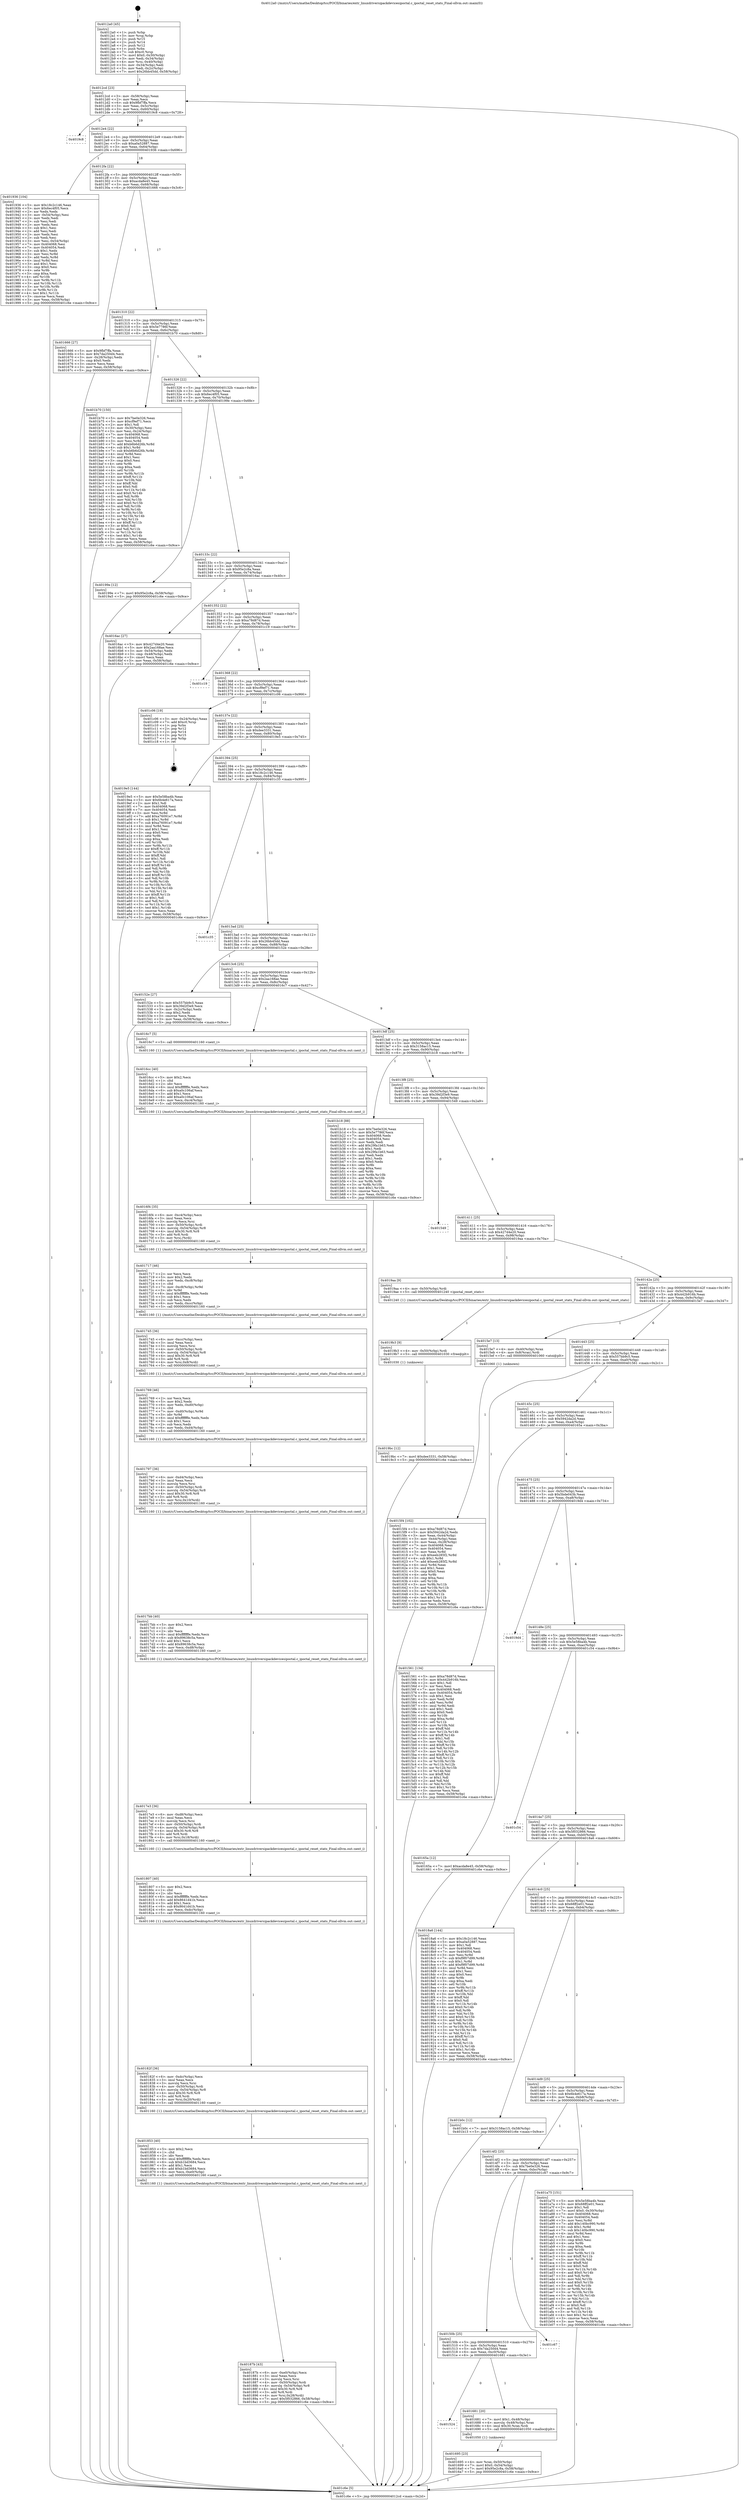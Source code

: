 digraph "0x4012a0" {
  label = "0x4012a0 (/mnt/c/Users/mathe/Desktop/tcc/POCII/binaries/extr_linuxdriversipackdevicesipoctal.c_ipoctal_reset_stats_Final-ollvm.out::main(0))"
  labelloc = "t"
  node[shape=record]

  Entry [label="",width=0.3,height=0.3,shape=circle,fillcolor=black,style=filled]
  "0x4012cd" [label="{
     0x4012cd [23]\l
     | [instrs]\l
     &nbsp;&nbsp;0x4012cd \<+3\>: mov -0x58(%rbp),%eax\l
     &nbsp;&nbsp;0x4012d0 \<+2\>: mov %eax,%ecx\l
     &nbsp;&nbsp;0x4012d2 \<+6\>: sub $0x9fbf7ffa,%ecx\l
     &nbsp;&nbsp;0x4012d8 \<+3\>: mov %eax,-0x5c(%rbp)\l
     &nbsp;&nbsp;0x4012db \<+3\>: mov %ecx,-0x60(%rbp)\l
     &nbsp;&nbsp;0x4012de \<+6\>: je 00000000004019c8 \<main+0x728\>\l
  }"]
  "0x4019c8" [label="{
     0x4019c8\l
  }", style=dashed]
  "0x4012e4" [label="{
     0x4012e4 [22]\l
     | [instrs]\l
     &nbsp;&nbsp;0x4012e4 \<+5\>: jmp 00000000004012e9 \<main+0x49\>\l
     &nbsp;&nbsp;0x4012e9 \<+3\>: mov -0x5c(%rbp),%eax\l
     &nbsp;&nbsp;0x4012ec \<+5\>: sub $0xa0a52887,%eax\l
     &nbsp;&nbsp;0x4012f1 \<+3\>: mov %eax,-0x64(%rbp)\l
     &nbsp;&nbsp;0x4012f4 \<+6\>: je 0000000000401936 \<main+0x696\>\l
  }"]
  Exit [label="",width=0.3,height=0.3,shape=circle,fillcolor=black,style=filled,peripheries=2]
  "0x401936" [label="{
     0x401936 [104]\l
     | [instrs]\l
     &nbsp;&nbsp;0x401936 \<+5\>: mov $0x18c2c146,%eax\l
     &nbsp;&nbsp;0x40193b \<+5\>: mov $0x6ec4f05,%ecx\l
     &nbsp;&nbsp;0x401940 \<+2\>: xor %edx,%edx\l
     &nbsp;&nbsp;0x401942 \<+3\>: mov -0x54(%rbp),%esi\l
     &nbsp;&nbsp;0x401945 \<+2\>: mov %edx,%edi\l
     &nbsp;&nbsp;0x401947 \<+2\>: sub %esi,%edi\l
     &nbsp;&nbsp;0x401949 \<+2\>: mov %edx,%esi\l
     &nbsp;&nbsp;0x40194b \<+3\>: sub $0x1,%esi\l
     &nbsp;&nbsp;0x40194e \<+2\>: add %esi,%edi\l
     &nbsp;&nbsp;0x401950 \<+2\>: mov %edx,%esi\l
     &nbsp;&nbsp;0x401952 \<+2\>: sub %edi,%esi\l
     &nbsp;&nbsp;0x401954 \<+3\>: mov %esi,-0x54(%rbp)\l
     &nbsp;&nbsp;0x401957 \<+7\>: mov 0x404068,%esi\l
     &nbsp;&nbsp;0x40195e \<+7\>: mov 0x404054,%edi\l
     &nbsp;&nbsp;0x401965 \<+3\>: sub $0x1,%edx\l
     &nbsp;&nbsp;0x401968 \<+3\>: mov %esi,%r8d\l
     &nbsp;&nbsp;0x40196b \<+3\>: add %edx,%r8d\l
     &nbsp;&nbsp;0x40196e \<+4\>: imul %r8d,%esi\l
     &nbsp;&nbsp;0x401972 \<+3\>: and $0x1,%esi\l
     &nbsp;&nbsp;0x401975 \<+3\>: cmp $0x0,%esi\l
     &nbsp;&nbsp;0x401978 \<+4\>: sete %r9b\l
     &nbsp;&nbsp;0x40197c \<+3\>: cmp $0xa,%edi\l
     &nbsp;&nbsp;0x40197f \<+4\>: setl %r10b\l
     &nbsp;&nbsp;0x401983 \<+3\>: mov %r9b,%r11b\l
     &nbsp;&nbsp;0x401986 \<+3\>: and %r10b,%r11b\l
     &nbsp;&nbsp;0x401989 \<+3\>: xor %r10b,%r9b\l
     &nbsp;&nbsp;0x40198c \<+3\>: or %r9b,%r11b\l
     &nbsp;&nbsp;0x40198f \<+4\>: test $0x1,%r11b\l
     &nbsp;&nbsp;0x401993 \<+3\>: cmovne %ecx,%eax\l
     &nbsp;&nbsp;0x401996 \<+3\>: mov %eax,-0x58(%rbp)\l
     &nbsp;&nbsp;0x401999 \<+5\>: jmp 0000000000401c6e \<main+0x9ce\>\l
  }"]
  "0x4012fa" [label="{
     0x4012fa [22]\l
     | [instrs]\l
     &nbsp;&nbsp;0x4012fa \<+5\>: jmp 00000000004012ff \<main+0x5f\>\l
     &nbsp;&nbsp;0x4012ff \<+3\>: mov -0x5c(%rbp),%eax\l
     &nbsp;&nbsp;0x401302 \<+5\>: sub $0xacda8e45,%eax\l
     &nbsp;&nbsp;0x401307 \<+3\>: mov %eax,-0x68(%rbp)\l
     &nbsp;&nbsp;0x40130a \<+6\>: je 0000000000401666 \<main+0x3c6\>\l
  }"]
  "0x4019bc" [label="{
     0x4019bc [12]\l
     | [instrs]\l
     &nbsp;&nbsp;0x4019bc \<+7\>: movl $0xdee3331,-0x58(%rbp)\l
     &nbsp;&nbsp;0x4019c3 \<+5\>: jmp 0000000000401c6e \<main+0x9ce\>\l
  }"]
  "0x401666" [label="{
     0x401666 [27]\l
     | [instrs]\l
     &nbsp;&nbsp;0x401666 \<+5\>: mov $0x9fbf7ffa,%eax\l
     &nbsp;&nbsp;0x40166b \<+5\>: mov $0x7da250d4,%ecx\l
     &nbsp;&nbsp;0x401670 \<+3\>: mov -0x28(%rbp),%edx\l
     &nbsp;&nbsp;0x401673 \<+3\>: cmp $0x0,%edx\l
     &nbsp;&nbsp;0x401676 \<+3\>: cmove %ecx,%eax\l
     &nbsp;&nbsp;0x401679 \<+3\>: mov %eax,-0x58(%rbp)\l
     &nbsp;&nbsp;0x40167c \<+5\>: jmp 0000000000401c6e \<main+0x9ce\>\l
  }"]
  "0x401310" [label="{
     0x401310 [22]\l
     | [instrs]\l
     &nbsp;&nbsp;0x401310 \<+5\>: jmp 0000000000401315 \<main+0x75\>\l
     &nbsp;&nbsp;0x401315 \<+3\>: mov -0x5c(%rbp),%eax\l
     &nbsp;&nbsp;0x401318 \<+5\>: sub $0x5e7786f,%eax\l
     &nbsp;&nbsp;0x40131d \<+3\>: mov %eax,-0x6c(%rbp)\l
     &nbsp;&nbsp;0x401320 \<+6\>: je 0000000000401b70 \<main+0x8d0\>\l
  }"]
  "0x4019b3" [label="{
     0x4019b3 [9]\l
     | [instrs]\l
     &nbsp;&nbsp;0x4019b3 \<+4\>: mov -0x50(%rbp),%rdi\l
     &nbsp;&nbsp;0x4019b7 \<+5\>: call 0000000000401030 \<free@plt\>\l
     | [calls]\l
     &nbsp;&nbsp;0x401030 \{1\} (unknown)\l
  }"]
  "0x401b70" [label="{
     0x401b70 [150]\l
     | [instrs]\l
     &nbsp;&nbsp;0x401b70 \<+5\>: mov $0x7be0e326,%eax\l
     &nbsp;&nbsp;0x401b75 \<+5\>: mov $0xcf9ef71,%ecx\l
     &nbsp;&nbsp;0x401b7a \<+2\>: mov $0x1,%dl\l
     &nbsp;&nbsp;0x401b7c \<+3\>: mov -0x30(%rbp),%esi\l
     &nbsp;&nbsp;0x401b7f \<+3\>: mov %esi,-0x24(%rbp)\l
     &nbsp;&nbsp;0x401b82 \<+7\>: mov 0x404068,%esi\l
     &nbsp;&nbsp;0x401b89 \<+7\>: mov 0x404054,%edi\l
     &nbsp;&nbsp;0x401b90 \<+3\>: mov %esi,%r8d\l
     &nbsp;&nbsp;0x401b93 \<+7\>: add $0xb6b6d26b,%r8d\l
     &nbsp;&nbsp;0x401b9a \<+4\>: sub $0x1,%r8d\l
     &nbsp;&nbsp;0x401b9e \<+7\>: sub $0xb6b6d26b,%r8d\l
     &nbsp;&nbsp;0x401ba5 \<+4\>: imul %r8d,%esi\l
     &nbsp;&nbsp;0x401ba9 \<+3\>: and $0x1,%esi\l
     &nbsp;&nbsp;0x401bac \<+3\>: cmp $0x0,%esi\l
     &nbsp;&nbsp;0x401baf \<+4\>: sete %r9b\l
     &nbsp;&nbsp;0x401bb3 \<+3\>: cmp $0xa,%edi\l
     &nbsp;&nbsp;0x401bb6 \<+4\>: setl %r10b\l
     &nbsp;&nbsp;0x401bba \<+3\>: mov %r9b,%r11b\l
     &nbsp;&nbsp;0x401bbd \<+4\>: xor $0xff,%r11b\l
     &nbsp;&nbsp;0x401bc1 \<+3\>: mov %r10b,%bl\l
     &nbsp;&nbsp;0x401bc4 \<+3\>: xor $0xff,%bl\l
     &nbsp;&nbsp;0x401bc7 \<+3\>: xor $0x0,%dl\l
     &nbsp;&nbsp;0x401bca \<+3\>: mov %r11b,%r14b\l
     &nbsp;&nbsp;0x401bcd \<+4\>: and $0x0,%r14b\l
     &nbsp;&nbsp;0x401bd1 \<+3\>: and %dl,%r9b\l
     &nbsp;&nbsp;0x401bd4 \<+3\>: mov %bl,%r15b\l
     &nbsp;&nbsp;0x401bd7 \<+4\>: and $0x0,%r15b\l
     &nbsp;&nbsp;0x401bdb \<+3\>: and %dl,%r10b\l
     &nbsp;&nbsp;0x401bde \<+3\>: or %r9b,%r14b\l
     &nbsp;&nbsp;0x401be1 \<+3\>: or %r10b,%r15b\l
     &nbsp;&nbsp;0x401be4 \<+3\>: xor %r15b,%r14b\l
     &nbsp;&nbsp;0x401be7 \<+3\>: or %bl,%r11b\l
     &nbsp;&nbsp;0x401bea \<+4\>: xor $0xff,%r11b\l
     &nbsp;&nbsp;0x401bee \<+3\>: or $0x0,%dl\l
     &nbsp;&nbsp;0x401bf1 \<+3\>: and %dl,%r11b\l
     &nbsp;&nbsp;0x401bf4 \<+3\>: or %r11b,%r14b\l
     &nbsp;&nbsp;0x401bf7 \<+4\>: test $0x1,%r14b\l
     &nbsp;&nbsp;0x401bfb \<+3\>: cmovne %ecx,%eax\l
     &nbsp;&nbsp;0x401bfe \<+3\>: mov %eax,-0x58(%rbp)\l
     &nbsp;&nbsp;0x401c01 \<+5\>: jmp 0000000000401c6e \<main+0x9ce\>\l
  }"]
  "0x401326" [label="{
     0x401326 [22]\l
     | [instrs]\l
     &nbsp;&nbsp;0x401326 \<+5\>: jmp 000000000040132b \<main+0x8b\>\l
     &nbsp;&nbsp;0x40132b \<+3\>: mov -0x5c(%rbp),%eax\l
     &nbsp;&nbsp;0x40132e \<+5\>: sub $0x6ec4f05,%eax\l
     &nbsp;&nbsp;0x401333 \<+3\>: mov %eax,-0x70(%rbp)\l
     &nbsp;&nbsp;0x401336 \<+6\>: je 000000000040199e \<main+0x6fe\>\l
  }"]
  "0x40187b" [label="{
     0x40187b [43]\l
     | [instrs]\l
     &nbsp;&nbsp;0x40187b \<+6\>: mov -0xe0(%rbp),%ecx\l
     &nbsp;&nbsp;0x401881 \<+3\>: imul %eax,%ecx\l
     &nbsp;&nbsp;0x401884 \<+3\>: movslq %ecx,%rsi\l
     &nbsp;&nbsp;0x401887 \<+4\>: mov -0x50(%rbp),%rdi\l
     &nbsp;&nbsp;0x40188b \<+4\>: movslq -0x54(%rbp),%r8\l
     &nbsp;&nbsp;0x40188f \<+4\>: imul $0x30,%r8,%r8\l
     &nbsp;&nbsp;0x401893 \<+3\>: add %r8,%rdi\l
     &nbsp;&nbsp;0x401896 \<+4\>: mov %rsi,0x28(%rdi)\l
     &nbsp;&nbsp;0x40189a \<+7\>: movl $0x5f032866,-0x58(%rbp)\l
     &nbsp;&nbsp;0x4018a1 \<+5\>: jmp 0000000000401c6e \<main+0x9ce\>\l
  }"]
  "0x40199e" [label="{
     0x40199e [12]\l
     | [instrs]\l
     &nbsp;&nbsp;0x40199e \<+7\>: movl $0x95e2c8a,-0x58(%rbp)\l
     &nbsp;&nbsp;0x4019a5 \<+5\>: jmp 0000000000401c6e \<main+0x9ce\>\l
  }"]
  "0x40133c" [label="{
     0x40133c [22]\l
     | [instrs]\l
     &nbsp;&nbsp;0x40133c \<+5\>: jmp 0000000000401341 \<main+0xa1\>\l
     &nbsp;&nbsp;0x401341 \<+3\>: mov -0x5c(%rbp),%eax\l
     &nbsp;&nbsp;0x401344 \<+5\>: sub $0x95e2c8a,%eax\l
     &nbsp;&nbsp;0x401349 \<+3\>: mov %eax,-0x74(%rbp)\l
     &nbsp;&nbsp;0x40134c \<+6\>: je 00000000004016ac \<main+0x40c\>\l
  }"]
  "0x401853" [label="{
     0x401853 [40]\l
     | [instrs]\l
     &nbsp;&nbsp;0x401853 \<+5\>: mov $0x2,%ecx\l
     &nbsp;&nbsp;0x401858 \<+1\>: cltd\l
     &nbsp;&nbsp;0x401859 \<+2\>: idiv %ecx\l
     &nbsp;&nbsp;0x40185b \<+6\>: imul $0xfffffffe,%edx,%ecx\l
     &nbsp;&nbsp;0x401861 \<+6\>: sub $0xb1bd3684,%ecx\l
     &nbsp;&nbsp;0x401867 \<+3\>: add $0x1,%ecx\l
     &nbsp;&nbsp;0x40186a \<+6\>: add $0xb1bd3684,%ecx\l
     &nbsp;&nbsp;0x401870 \<+6\>: mov %ecx,-0xe0(%rbp)\l
     &nbsp;&nbsp;0x401876 \<+5\>: call 0000000000401160 \<next_i\>\l
     | [calls]\l
     &nbsp;&nbsp;0x401160 \{1\} (/mnt/c/Users/mathe/Desktop/tcc/POCII/binaries/extr_linuxdriversipackdevicesipoctal.c_ipoctal_reset_stats_Final-ollvm.out::next_i)\l
  }"]
  "0x4016ac" [label="{
     0x4016ac [27]\l
     | [instrs]\l
     &nbsp;&nbsp;0x4016ac \<+5\>: mov $0x427d4e20,%eax\l
     &nbsp;&nbsp;0x4016b1 \<+5\>: mov $0x2aa168ae,%ecx\l
     &nbsp;&nbsp;0x4016b6 \<+3\>: mov -0x54(%rbp),%edx\l
     &nbsp;&nbsp;0x4016b9 \<+3\>: cmp -0x48(%rbp),%edx\l
     &nbsp;&nbsp;0x4016bc \<+3\>: cmovl %ecx,%eax\l
     &nbsp;&nbsp;0x4016bf \<+3\>: mov %eax,-0x58(%rbp)\l
     &nbsp;&nbsp;0x4016c2 \<+5\>: jmp 0000000000401c6e \<main+0x9ce\>\l
  }"]
  "0x401352" [label="{
     0x401352 [22]\l
     | [instrs]\l
     &nbsp;&nbsp;0x401352 \<+5\>: jmp 0000000000401357 \<main+0xb7\>\l
     &nbsp;&nbsp;0x401357 \<+3\>: mov -0x5c(%rbp),%eax\l
     &nbsp;&nbsp;0x40135a \<+5\>: sub $0xa78d87d,%eax\l
     &nbsp;&nbsp;0x40135f \<+3\>: mov %eax,-0x78(%rbp)\l
     &nbsp;&nbsp;0x401362 \<+6\>: je 0000000000401c19 \<main+0x979\>\l
  }"]
  "0x40182f" [label="{
     0x40182f [36]\l
     | [instrs]\l
     &nbsp;&nbsp;0x40182f \<+6\>: mov -0xdc(%rbp),%ecx\l
     &nbsp;&nbsp;0x401835 \<+3\>: imul %eax,%ecx\l
     &nbsp;&nbsp;0x401838 \<+3\>: movslq %ecx,%rsi\l
     &nbsp;&nbsp;0x40183b \<+4\>: mov -0x50(%rbp),%rdi\l
     &nbsp;&nbsp;0x40183f \<+4\>: movslq -0x54(%rbp),%r8\l
     &nbsp;&nbsp;0x401843 \<+4\>: imul $0x30,%r8,%r8\l
     &nbsp;&nbsp;0x401847 \<+3\>: add %r8,%rdi\l
     &nbsp;&nbsp;0x40184a \<+4\>: mov %rsi,0x20(%rdi)\l
     &nbsp;&nbsp;0x40184e \<+5\>: call 0000000000401160 \<next_i\>\l
     | [calls]\l
     &nbsp;&nbsp;0x401160 \{1\} (/mnt/c/Users/mathe/Desktop/tcc/POCII/binaries/extr_linuxdriversipackdevicesipoctal.c_ipoctal_reset_stats_Final-ollvm.out::next_i)\l
  }"]
  "0x401c19" [label="{
     0x401c19\l
  }", style=dashed]
  "0x401368" [label="{
     0x401368 [22]\l
     | [instrs]\l
     &nbsp;&nbsp;0x401368 \<+5\>: jmp 000000000040136d \<main+0xcd\>\l
     &nbsp;&nbsp;0x40136d \<+3\>: mov -0x5c(%rbp),%eax\l
     &nbsp;&nbsp;0x401370 \<+5\>: sub $0xcf9ef71,%eax\l
     &nbsp;&nbsp;0x401375 \<+3\>: mov %eax,-0x7c(%rbp)\l
     &nbsp;&nbsp;0x401378 \<+6\>: je 0000000000401c06 \<main+0x966\>\l
  }"]
  "0x401807" [label="{
     0x401807 [40]\l
     | [instrs]\l
     &nbsp;&nbsp;0x401807 \<+5\>: mov $0x2,%ecx\l
     &nbsp;&nbsp;0x40180c \<+1\>: cltd\l
     &nbsp;&nbsp;0x40180d \<+2\>: idiv %ecx\l
     &nbsp;&nbsp;0x40180f \<+6\>: imul $0xfffffffe,%edx,%ecx\l
     &nbsp;&nbsp;0x401815 \<+6\>: add $0x8641d41b,%ecx\l
     &nbsp;&nbsp;0x40181b \<+3\>: add $0x1,%ecx\l
     &nbsp;&nbsp;0x40181e \<+6\>: sub $0x8641d41b,%ecx\l
     &nbsp;&nbsp;0x401824 \<+6\>: mov %ecx,-0xdc(%rbp)\l
     &nbsp;&nbsp;0x40182a \<+5\>: call 0000000000401160 \<next_i\>\l
     | [calls]\l
     &nbsp;&nbsp;0x401160 \{1\} (/mnt/c/Users/mathe/Desktop/tcc/POCII/binaries/extr_linuxdriversipackdevicesipoctal.c_ipoctal_reset_stats_Final-ollvm.out::next_i)\l
  }"]
  "0x401c06" [label="{
     0x401c06 [19]\l
     | [instrs]\l
     &nbsp;&nbsp;0x401c06 \<+3\>: mov -0x24(%rbp),%eax\l
     &nbsp;&nbsp;0x401c09 \<+7\>: add $0xc0,%rsp\l
     &nbsp;&nbsp;0x401c10 \<+1\>: pop %rbx\l
     &nbsp;&nbsp;0x401c11 \<+2\>: pop %r12\l
     &nbsp;&nbsp;0x401c13 \<+2\>: pop %r14\l
     &nbsp;&nbsp;0x401c15 \<+2\>: pop %r15\l
     &nbsp;&nbsp;0x401c17 \<+1\>: pop %rbp\l
     &nbsp;&nbsp;0x401c18 \<+1\>: ret\l
  }"]
  "0x40137e" [label="{
     0x40137e [22]\l
     | [instrs]\l
     &nbsp;&nbsp;0x40137e \<+5\>: jmp 0000000000401383 \<main+0xe3\>\l
     &nbsp;&nbsp;0x401383 \<+3\>: mov -0x5c(%rbp),%eax\l
     &nbsp;&nbsp;0x401386 \<+5\>: sub $0xdee3331,%eax\l
     &nbsp;&nbsp;0x40138b \<+3\>: mov %eax,-0x80(%rbp)\l
     &nbsp;&nbsp;0x40138e \<+6\>: je 00000000004019e5 \<main+0x745\>\l
  }"]
  "0x4017e3" [label="{
     0x4017e3 [36]\l
     | [instrs]\l
     &nbsp;&nbsp;0x4017e3 \<+6\>: mov -0xd8(%rbp),%ecx\l
     &nbsp;&nbsp;0x4017e9 \<+3\>: imul %eax,%ecx\l
     &nbsp;&nbsp;0x4017ec \<+3\>: movslq %ecx,%rsi\l
     &nbsp;&nbsp;0x4017ef \<+4\>: mov -0x50(%rbp),%rdi\l
     &nbsp;&nbsp;0x4017f3 \<+4\>: movslq -0x54(%rbp),%r8\l
     &nbsp;&nbsp;0x4017f7 \<+4\>: imul $0x30,%r8,%r8\l
     &nbsp;&nbsp;0x4017fb \<+3\>: add %r8,%rdi\l
     &nbsp;&nbsp;0x4017fe \<+4\>: mov %rsi,0x18(%rdi)\l
     &nbsp;&nbsp;0x401802 \<+5\>: call 0000000000401160 \<next_i\>\l
     | [calls]\l
     &nbsp;&nbsp;0x401160 \{1\} (/mnt/c/Users/mathe/Desktop/tcc/POCII/binaries/extr_linuxdriversipackdevicesipoctal.c_ipoctal_reset_stats_Final-ollvm.out::next_i)\l
  }"]
  "0x4019e5" [label="{
     0x4019e5 [144]\l
     | [instrs]\l
     &nbsp;&nbsp;0x4019e5 \<+5\>: mov $0x5e58ba4b,%eax\l
     &nbsp;&nbsp;0x4019ea \<+5\>: mov $0x6b4e617a,%ecx\l
     &nbsp;&nbsp;0x4019ef \<+2\>: mov $0x1,%dl\l
     &nbsp;&nbsp;0x4019f1 \<+7\>: mov 0x404068,%esi\l
     &nbsp;&nbsp;0x4019f8 \<+7\>: mov 0x404054,%edi\l
     &nbsp;&nbsp;0x4019ff \<+3\>: mov %esi,%r8d\l
     &nbsp;&nbsp;0x401a02 \<+7\>: add $0xa76091e7,%r8d\l
     &nbsp;&nbsp;0x401a09 \<+4\>: sub $0x1,%r8d\l
     &nbsp;&nbsp;0x401a0d \<+7\>: sub $0xa76091e7,%r8d\l
     &nbsp;&nbsp;0x401a14 \<+4\>: imul %r8d,%esi\l
     &nbsp;&nbsp;0x401a18 \<+3\>: and $0x1,%esi\l
     &nbsp;&nbsp;0x401a1b \<+3\>: cmp $0x0,%esi\l
     &nbsp;&nbsp;0x401a1e \<+4\>: sete %r9b\l
     &nbsp;&nbsp;0x401a22 \<+3\>: cmp $0xa,%edi\l
     &nbsp;&nbsp;0x401a25 \<+4\>: setl %r10b\l
     &nbsp;&nbsp;0x401a29 \<+3\>: mov %r9b,%r11b\l
     &nbsp;&nbsp;0x401a2c \<+4\>: xor $0xff,%r11b\l
     &nbsp;&nbsp;0x401a30 \<+3\>: mov %r10b,%bl\l
     &nbsp;&nbsp;0x401a33 \<+3\>: xor $0xff,%bl\l
     &nbsp;&nbsp;0x401a36 \<+3\>: xor $0x1,%dl\l
     &nbsp;&nbsp;0x401a39 \<+3\>: mov %r11b,%r14b\l
     &nbsp;&nbsp;0x401a3c \<+4\>: and $0xff,%r14b\l
     &nbsp;&nbsp;0x401a40 \<+3\>: and %dl,%r9b\l
     &nbsp;&nbsp;0x401a43 \<+3\>: mov %bl,%r15b\l
     &nbsp;&nbsp;0x401a46 \<+4\>: and $0xff,%r15b\l
     &nbsp;&nbsp;0x401a4a \<+3\>: and %dl,%r10b\l
     &nbsp;&nbsp;0x401a4d \<+3\>: or %r9b,%r14b\l
     &nbsp;&nbsp;0x401a50 \<+3\>: or %r10b,%r15b\l
     &nbsp;&nbsp;0x401a53 \<+3\>: xor %r15b,%r14b\l
     &nbsp;&nbsp;0x401a56 \<+3\>: or %bl,%r11b\l
     &nbsp;&nbsp;0x401a59 \<+4\>: xor $0xff,%r11b\l
     &nbsp;&nbsp;0x401a5d \<+3\>: or $0x1,%dl\l
     &nbsp;&nbsp;0x401a60 \<+3\>: and %dl,%r11b\l
     &nbsp;&nbsp;0x401a63 \<+3\>: or %r11b,%r14b\l
     &nbsp;&nbsp;0x401a66 \<+4\>: test $0x1,%r14b\l
     &nbsp;&nbsp;0x401a6a \<+3\>: cmovne %ecx,%eax\l
     &nbsp;&nbsp;0x401a6d \<+3\>: mov %eax,-0x58(%rbp)\l
     &nbsp;&nbsp;0x401a70 \<+5\>: jmp 0000000000401c6e \<main+0x9ce\>\l
  }"]
  "0x401394" [label="{
     0x401394 [25]\l
     | [instrs]\l
     &nbsp;&nbsp;0x401394 \<+5\>: jmp 0000000000401399 \<main+0xf9\>\l
     &nbsp;&nbsp;0x401399 \<+3\>: mov -0x5c(%rbp),%eax\l
     &nbsp;&nbsp;0x40139c \<+5\>: sub $0x18c2c146,%eax\l
     &nbsp;&nbsp;0x4013a1 \<+6\>: mov %eax,-0x84(%rbp)\l
     &nbsp;&nbsp;0x4013a7 \<+6\>: je 0000000000401c35 \<main+0x995\>\l
  }"]
  "0x4017bb" [label="{
     0x4017bb [40]\l
     | [instrs]\l
     &nbsp;&nbsp;0x4017bb \<+5\>: mov $0x2,%ecx\l
     &nbsp;&nbsp;0x4017c0 \<+1\>: cltd\l
     &nbsp;&nbsp;0x4017c1 \<+2\>: idiv %ecx\l
     &nbsp;&nbsp;0x4017c3 \<+6\>: imul $0xfffffffe,%edx,%ecx\l
     &nbsp;&nbsp;0x4017c9 \<+6\>: sub $0x89638c5a,%ecx\l
     &nbsp;&nbsp;0x4017cf \<+3\>: add $0x1,%ecx\l
     &nbsp;&nbsp;0x4017d2 \<+6\>: add $0x89638c5a,%ecx\l
     &nbsp;&nbsp;0x4017d8 \<+6\>: mov %ecx,-0xd8(%rbp)\l
     &nbsp;&nbsp;0x4017de \<+5\>: call 0000000000401160 \<next_i\>\l
     | [calls]\l
     &nbsp;&nbsp;0x401160 \{1\} (/mnt/c/Users/mathe/Desktop/tcc/POCII/binaries/extr_linuxdriversipackdevicesipoctal.c_ipoctal_reset_stats_Final-ollvm.out::next_i)\l
  }"]
  "0x401c35" [label="{
     0x401c35\l
  }", style=dashed]
  "0x4013ad" [label="{
     0x4013ad [25]\l
     | [instrs]\l
     &nbsp;&nbsp;0x4013ad \<+5\>: jmp 00000000004013b2 \<main+0x112\>\l
     &nbsp;&nbsp;0x4013b2 \<+3\>: mov -0x5c(%rbp),%eax\l
     &nbsp;&nbsp;0x4013b5 \<+5\>: sub $0x26bb45dd,%eax\l
     &nbsp;&nbsp;0x4013ba \<+6\>: mov %eax,-0x88(%rbp)\l
     &nbsp;&nbsp;0x4013c0 \<+6\>: je 000000000040152e \<main+0x28e\>\l
  }"]
  "0x401797" [label="{
     0x401797 [36]\l
     | [instrs]\l
     &nbsp;&nbsp;0x401797 \<+6\>: mov -0xd4(%rbp),%ecx\l
     &nbsp;&nbsp;0x40179d \<+3\>: imul %eax,%ecx\l
     &nbsp;&nbsp;0x4017a0 \<+3\>: movslq %ecx,%rsi\l
     &nbsp;&nbsp;0x4017a3 \<+4\>: mov -0x50(%rbp),%rdi\l
     &nbsp;&nbsp;0x4017a7 \<+4\>: movslq -0x54(%rbp),%r8\l
     &nbsp;&nbsp;0x4017ab \<+4\>: imul $0x30,%r8,%r8\l
     &nbsp;&nbsp;0x4017af \<+3\>: add %r8,%rdi\l
     &nbsp;&nbsp;0x4017b2 \<+4\>: mov %rsi,0x10(%rdi)\l
     &nbsp;&nbsp;0x4017b6 \<+5\>: call 0000000000401160 \<next_i\>\l
     | [calls]\l
     &nbsp;&nbsp;0x401160 \{1\} (/mnt/c/Users/mathe/Desktop/tcc/POCII/binaries/extr_linuxdriversipackdevicesipoctal.c_ipoctal_reset_stats_Final-ollvm.out::next_i)\l
  }"]
  "0x40152e" [label="{
     0x40152e [27]\l
     | [instrs]\l
     &nbsp;&nbsp;0x40152e \<+5\>: mov $0x557bb9c5,%eax\l
     &nbsp;&nbsp;0x401533 \<+5\>: mov $0x39d2f3e9,%ecx\l
     &nbsp;&nbsp;0x401538 \<+3\>: mov -0x2c(%rbp),%edx\l
     &nbsp;&nbsp;0x40153b \<+3\>: cmp $0x2,%edx\l
     &nbsp;&nbsp;0x40153e \<+3\>: cmovne %ecx,%eax\l
     &nbsp;&nbsp;0x401541 \<+3\>: mov %eax,-0x58(%rbp)\l
     &nbsp;&nbsp;0x401544 \<+5\>: jmp 0000000000401c6e \<main+0x9ce\>\l
  }"]
  "0x4013c6" [label="{
     0x4013c6 [25]\l
     | [instrs]\l
     &nbsp;&nbsp;0x4013c6 \<+5\>: jmp 00000000004013cb \<main+0x12b\>\l
     &nbsp;&nbsp;0x4013cb \<+3\>: mov -0x5c(%rbp),%eax\l
     &nbsp;&nbsp;0x4013ce \<+5\>: sub $0x2aa168ae,%eax\l
     &nbsp;&nbsp;0x4013d3 \<+6\>: mov %eax,-0x8c(%rbp)\l
     &nbsp;&nbsp;0x4013d9 \<+6\>: je 00000000004016c7 \<main+0x427\>\l
  }"]
  "0x401c6e" [label="{
     0x401c6e [5]\l
     | [instrs]\l
     &nbsp;&nbsp;0x401c6e \<+5\>: jmp 00000000004012cd \<main+0x2d\>\l
  }"]
  "0x4012a0" [label="{
     0x4012a0 [45]\l
     | [instrs]\l
     &nbsp;&nbsp;0x4012a0 \<+1\>: push %rbp\l
     &nbsp;&nbsp;0x4012a1 \<+3\>: mov %rsp,%rbp\l
     &nbsp;&nbsp;0x4012a4 \<+2\>: push %r15\l
     &nbsp;&nbsp;0x4012a6 \<+2\>: push %r14\l
     &nbsp;&nbsp;0x4012a8 \<+2\>: push %r12\l
     &nbsp;&nbsp;0x4012aa \<+1\>: push %rbx\l
     &nbsp;&nbsp;0x4012ab \<+7\>: sub $0xc0,%rsp\l
     &nbsp;&nbsp;0x4012b2 \<+7\>: movl $0x0,-0x30(%rbp)\l
     &nbsp;&nbsp;0x4012b9 \<+3\>: mov %edi,-0x34(%rbp)\l
     &nbsp;&nbsp;0x4012bc \<+4\>: mov %rsi,-0x40(%rbp)\l
     &nbsp;&nbsp;0x4012c0 \<+3\>: mov -0x34(%rbp),%edi\l
     &nbsp;&nbsp;0x4012c3 \<+3\>: mov %edi,-0x2c(%rbp)\l
     &nbsp;&nbsp;0x4012c6 \<+7\>: movl $0x26bb45dd,-0x58(%rbp)\l
  }"]
  "0x401769" [label="{
     0x401769 [46]\l
     | [instrs]\l
     &nbsp;&nbsp;0x401769 \<+2\>: xor %ecx,%ecx\l
     &nbsp;&nbsp;0x40176b \<+5\>: mov $0x2,%edx\l
     &nbsp;&nbsp;0x401770 \<+6\>: mov %edx,-0xd0(%rbp)\l
     &nbsp;&nbsp;0x401776 \<+1\>: cltd\l
     &nbsp;&nbsp;0x401777 \<+7\>: mov -0xd0(%rbp),%r9d\l
     &nbsp;&nbsp;0x40177e \<+3\>: idiv %r9d\l
     &nbsp;&nbsp;0x401781 \<+6\>: imul $0xfffffffe,%edx,%edx\l
     &nbsp;&nbsp;0x401787 \<+3\>: sub $0x1,%ecx\l
     &nbsp;&nbsp;0x40178a \<+2\>: sub %ecx,%edx\l
     &nbsp;&nbsp;0x40178c \<+6\>: mov %edx,-0xd4(%rbp)\l
     &nbsp;&nbsp;0x401792 \<+5\>: call 0000000000401160 \<next_i\>\l
     | [calls]\l
     &nbsp;&nbsp;0x401160 \{1\} (/mnt/c/Users/mathe/Desktop/tcc/POCII/binaries/extr_linuxdriversipackdevicesipoctal.c_ipoctal_reset_stats_Final-ollvm.out::next_i)\l
  }"]
  "0x4016c7" [label="{
     0x4016c7 [5]\l
     | [instrs]\l
     &nbsp;&nbsp;0x4016c7 \<+5\>: call 0000000000401160 \<next_i\>\l
     | [calls]\l
     &nbsp;&nbsp;0x401160 \{1\} (/mnt/c/Users/mathe/Desktop/tcc/POCII/binaries/extr_linuxdriversipackdevicesipoctal.c_ipoctal_reset_stats_Final-ollvm.out::next_i)\l
  }"]
  "0x4013df" [label="{
     0x4013df [25]\l
     | [instrs]\l
     &nbsp;&nbsp;0x4013df \<+5\>: jmp 00000000004013e4 \<main+0x144\>\l
     &nbsp;&nbsp;0x4013e4 \<+3\>: mov -0x5c(%rbp),%eax\l
     &nbsp;&nbsp;0x4013e7 \<+5\>: sub $0x3158ac15,%eax\l
     &nbsp;&nbsp;0x4013ec \<+6\>: mov %eax,-0x90(%rbp)\l
     &nbsp;&nbsp;0x4013f2 \<+6\>: je 0000000000401b18 \<main+0x878\>\l
  }"]
  "0x401745" [label="{
     0x401745 [36]\l
     | [instrs]\l
     &nbsp;&nbsp;0x401745 \<+6\>: mov -0xcc(%rbp),%ecx\l
     &nbsp;&nbsp;0x40174b \<+3\>: imul %eax,%ecx\l
     &nbsp;&nbsp;0x40174e \<+3\>: movslq %ecx,%rsi\l
     &nbsp;&nbsp;0x401751 \<+4\>: mov -0x50(%rbp),%rdi\l
     &nbsp;&nbsp;0x401755 \<+4\>: movslq -0x54(%rbp),%r8\l
     &nbsp;&nbsp;0x401759 \<+4\>: imul $0x30,%r8,%r8\l
     &nbsp;&nbsp;0x40175d \<+3\>: add %r8,%rdi\l
     &nbsp;&nbsp;0x401760 \<+4\>: mov %rsi,0x8(%rdi)\l
     &nbsp;&nbsp;0x401764 \<+5\>: call 0000000000401160 \<next_i\>\l
     | [calls]\l
     &nbsp;&nbsp;0x401160 \{1\} (/mnt/c/Users/mathe/Desktop/tcc/POCII/binaries/extr_linuxdriversipackdevicesipoctal.c_ipoctal_reset_stats_Final-ollvm.out::next_i)\l
  }"]
  "0x401b18" [label="{
     0x401b18 [88]\l
     | [instrs]\l
     &nbsp;&nbsp;0x401b18 \<+5\>: mov $0x7be0e326,%eax\l
     &nbsp;&nbsp;0x401b1d \<+5\>: mov $0x5e7786f,%ecx\l
     &nbsp;&nbsp;0x401b22 \<+7\>: mov 0x404068,%edx\l
     &nbsp;&nbsp;0x401b29 \<+7\>: mov 0x404054,%esi\l
     &nbsp;&nbsp;0x401b30 \<+2\>: mov %edx,%edi\l
     &nbsp;&nbsp;0x401b32 \<+6\>: add $0x29fa1b63,%edi\l
     &nbsp;&nbsp;0x401b38 \<+3\>: sub $0x1,%edi\l
     &nbsp;&nbsp;0x401b3b \<+6\>: sub $0x29fa1b63,%edi\l
     &nbsp;&nbsp;0x401b41 \<+3\>: imul %edi,%edx\l
     &nbsp;&nbsp;0x401b44 \<+3\>: and $0x1,%edx\l
     &nbsp;&nbsp;0x401b47 \<+3\>: cmp $0x0,%edx\l
     &nbsp;&nbsp;0x401b4a \<+4\>: sete %r8b\l
     &nbsp;&nbsp;0x401b4e \<+3\>: cmp $0xa,%esi\l
     &nbsp;&nbsp;0x401b51 \<+4\>: setl %r9b\l
     &nbsp;&nbsp;0x401b55 \<+3\>: mov %r8b,%r10b\l
     &nbsp;&nbsp;0x401b58 \<+3\>: and %r9b,%r10b\l
     &nbsp;&nbsp;0x401b5b \<+3\>: xor %r9b,%r8b\l
     &nbsp;&nbsp;0x401b5e \<+3\>: or %r8b,%r10b\l
     &nbsp;&nbsp;0x401b61 \<+4\>: test $0x1,%r10b\l
     &nbsp;&nbsp;0x401b65 \<+3\>: cmovne %ecx,%eax\l
     &nbsp;&nbsp;0x401b68 \<+3\>: mov %eax,-0x58(%rbp)\l
     &nbsp;&nbsp;0x401b6b \<+5\>: jmp 0000000000401c6e \<main+0x9ce\>\l
  }"]
  "0x4013f8" [label="{
     0x4013f8 [25]\l
     | [instrs]\l
     &nbsp;&nbsp;0x4013f8 \<+5\>: jmp 00000000004013fd \<main+0x15d\>\l
     &nbsp;&nbsp;0x4013fd \<+3\>: mov -0x5c(%rbp),%eax\l
     &nbsp;&nbsp;0x401400 \<+5\>: sub $0x39d2f3e9,%eax\l
     &nbsp;&nbsp;0x401405 \<+6\>: mov %eax,-0x94(%rbp)\l
     &nbsp;&nbsp;0x40140b \<+6\>: je 0000000000401549 \<main+0x2a9\>\l
  }"]
  "0x401717" [label="{
     0x401717 [46]\l
     | [instrs]\l
     &nbsp;&nbsp;0x401717 \<+2\>: xor %ecx,%ecx\l
     &nbsp;&nbsp;0x401719 \<+5\>: mov $0x2,%edx\l
     &nbsp;&nbsp;0x40171e \<+6\>: mov %edx,-0xc8(%rbp)\l
     &nbsp;&nbsp;0x401724 \<+1\>: cltd\l
     &nbsp;&nbsp;0x401725 \<+7\>: mov -0xc8(%rbp),%r9d\l
     &nbsp;&nbsp;0x40172c \<+3\>: idiv %r9d\l
     &nbsp;&nbsp;0x40172f \<+6\>: imul $0xfffffffe,%edx,%edx\l
     &nbsp;&nbsp;0x401735 \<+3\>: sub $0x1,%ecx\l
     &nbsp;&nbsp;0x401738 \<+2\>: sub %ecx,%edx\l
     &nbsp;&nbsp;0x40173a \<+6\>: mov %edx,-0xcc(%rbp)\l
     &nbsp;&nbsp;0x401740 \<+5\>: call 0000000000401160 \<next_i\>\l
     | [calls]\l
     &nbsp;&nbsp;0x401160 \{1\} (/mnt/c/Users/mathe/Desktop/tcc/POCII/binaries/extr_linuxdriversipackdevicesipoctal.c_ipoctal_reset_stats_Final-ollvm.out::next_i)\l
  }"]
  "0x401549" [label="{
     0x401549\l
  }", style=dashed]
  "0x401411" [label="{
     0x401411 [25]\l
     | [instrs]\l
     &nbsp;&nbsp;0x401411 \<+5\>: jmp 0000000000401416 \<main+0x176\>\l
     &nbsp;&nbsp;0x401416 \<+3\>: mov -0x5c(%rbp),%eax\l
     &nbsp;&nbsp;0x401419 \<+5\>: sub $0x427d4e20,%eax\l
     &nbsp;&nbsp;0x40141e \<+6\>: mov %eax,-0x98(%rbp)\l
     &nbsp;&nbsp;0x401424 \<+6\>: je 00000000004019aa \<main+0x70a\>\l
  }"]
  "0x4016f4" [label="{
     0x4016f4 [35]\l
     | [instrs]\l
     &nbsp;&nbsp;0x4016f4 \<+6\>: mov -0xc4(%rbp),%ecx\l
     &nbsp;&nbsp;0x4016fa \<+3\>: imul %eax,%ecx\l
     &nbsp;&nbsp;0x4016fd \<+3\>: movslq %ecx,%rsi\l
     &nbsp;&nbsp;0x401700 \<+4\>: mov -0x50(%rbp),%rdi\l
     &nbsp;&nbsp;0x401704 \<+4\>: movslq -0x54(%rbp),%r8\l
     &nbsp;&nbsp;0x401708 \<+4\>: imul $0x30,%r8,%r8\l
     &nbsp;&nbsp;0x40170c \<+3\>: add %r8,%rdi\l
     &nbsp;&nbsp;0x40170f \<+3\>: mov %rsi,(%rdi)\l
     &nbsp;&nbsp;0x401712 \<+5\>: call 0000000000401160 \<next_i\>\l
     | [calls]\l
     &nbsp;&nbsp;0x401160 \{1\} (/mnt/c/Users/mathe/Desktop/tcc/POCII/binaries/extr_linuxdriversipackdevicesipoctal.c_ipoctal_reset_stats_Final-ollvm.out::next_i)\l
  }"]
  "0x4019aa" [label="{
     0x4019aa [9]\l
     | [instrs]\l
     &nbsp;&nbsp;0x4019aa \<+4\>: mov -0x50(%rbp),%rdi\l
     &nbsp;&nbsp;0x4019ae \<+5\>: call 0000000000401240 \<ipoctal_reset_stats\>\l
     | [calls]\l
     &nbsp;&nbsp;0x401240 \{1\} (/mnt/c/Users/mathe/Desktop/tcc/POCII/binaries/extr_linuxdriversipackdevicesipoctal.c_ipoctal_reset_stats_Final-ollvm.out::ipoctal_reset_stats)\l
  }"]
  "0x40142a" [label="{
     0x40142a [25]\l
     | [instrs]\l
     &nbsp;&nbsp;0x40142a \<+5\>: jmp 000000000040142f \<main+0x18f\>\l
     &nbsp;&nbsp;0x40142f \<+3\>: mov -0x5c(%rbp),%eax\l
     &nbsp;&nbsp;0x401432 \<+5\>: sub $0x442b916b,%eax\l
     &nbsp;&nbsp;0x401437 \<+6\>: mov %eax,-0x9c(%rbp)\l
     &nbsp;&nbsp;0x40143d \<+6\>: je 00000000004015e7 \<main+0x347\>\l
  }"]
  "0x4016cc" [label="{
     0x4016cc [40]\l
     | [instrs]\l
     &nbsp;&nbsp;0x4016cc \<+5\>: mov $0x2,%ecx\l
     &nbsp;&nbsp;0x4016d1 \<+1\>: cltd\l
     &nbsp;&nbsp;0x4016d2 \<+2\>: idiv %ecx\l
     &nbsp;&nbsp;0x4016d4 \<+6\>: imul $0xfffffffe,%edx,%ecx\l
     &nbsp;&nbsp;0x4016da \<+6\>: sub $0xa0c106af,%ecx\l
     &nbsp;&nbsp;0x4016e0 \<+3\>: add $0x1,%ecx\l
     &nbsp;&nbsp;0x4016e3 \<+6\>: add $0xa0c106af,%ecx\l
     &nbsp;&nbsp;0x4016e9 \<+6\>: mov %ecx,-0xc4(%rbp)\l
     &nbsp;&nbsp;0x4016ef \<+5\>: call 0000000000401160 \<next_i\>\l
     | [calls]\l
     &nbsp;&nbsp;0x401160 \{1\} (/mnt/c/Users/mathe/Desktop/tcc/POCII/binaries/extr_linuxdriversipackdevicesipoctal.c_ipoctal_reset_stats_Final-ollvm.out::next_i)\l
  }"]
  "0x4015e7" [label="{
     0x4015e7 [13]\l
     | [instrs]\l
     &nbsp;&nbsp;0x4015e7 \<+4\>: mov -0x40(%rbp),%rax\l
     &nbsp;&nbsp;0x4015eb \<+4\>: mov 0x8(%rax),%rdi\l
     &nbsp;&nbsp;0x4015ef \<+5\>: call 0000000000401060 \<atoi@plt\>\l
     | [calls]\l
     &nbsp;&nbsp;0x401060 \{1\} (unknown)\l
  }"]
  "0x401443" [label="{
     0x401443 [25]\l
     | [instrs]\l
     &nbsp;&nbsp;0x401443 \<+5\>: jmp 0000000000401448 \<main+0x1a8\>\l
     &nbsp;&nbsp;0x401448 \<+3\>: mov -0x5c(%rbp),%eax\l
     &nbsp;&nbsp;0x40144b \<+5\>: sub $0x557bb9c5,%eax\l
     &nbsp;&nbsp;0x401450 \<+6\>: mov %eax,-0xa0(%rbp)\l
     &nbsp;&nbsp;0x401456 \<+6\>: je 0000000000401561 \<main+0x2c1\>\l
  }"]
  "0x401695" [label="{
     0x401695 [23]\l
     | [instrs]\l
     &nbsp;&nbsp;0x401695 \<+4\>: mov %rax,-0x50(%rbp)\l
     &nbsp;&nbsp;0x401699 \<+7\>: movl $0x0,-0x54(%rbp)\l
     &nbsp;&nbsp;0x4016a0 \<+7\>: movl $0x95e2c8a,-0x58(%rbp)\l
     &nbsp;&nbsp;0x4016a7 \<+5\>: jmp 0000000000401c6e \<main+0x9ce\>\l
  }"]
  "0x401561" [label="{
     0x401561 [134]\l
     | [instrs]\l
     &nbsp;&nbsp;0x401561 \<+5\>: mov $0xa78d87d,%eax\l
     &nbsp;&nbsp;0x401566 \<+5\>: mov $0x442b916b,%ecx\l
     &nbsp;&nbsp;0x40156b \<+2\>: mov $0x1,%dl\l
     &nbsp;&nbsp;0x40156d \<+2\>: xor %esi,%esi\l
     &nbsp;&nbsp;0x40156f \<+7\>: mov 0x404068,%edi\l
     &nbsp;&nbsp;0x401576 \<+8\>: mov 0x404054,%r8d\l
     &nbsp;&nbsp;0x40157e \<+3\>: sub $0x1,%esi\l
     &nbsp;&nbsp;0x401581 \<+3\>: mov %edi,%r9d\l
     &nbsp;&nbsp;0x401584 \<+3\>: add %esi,%r9d\l
     &nbsp;&nbsp;0x401587 \<+4\>: imul %r9d,%edi\l
     &nbsp;&nbsp;0x40158b \<+3\>: and $0x1,%edi\l
     &nbsp;&nbsp;0x40158e \<+3\>: cmp $0x0,%edi\l
     &nbsp;&nbsp;0x401591 \<+4\>: sete %r10b\l
     &nbsp;&nbsp;0x401595 \<+4\>: cmp $0xa,%r8d\l
     &nbsp;&nbsp;0x401599 \<+4\>: setl %r11b\l
     &nbsp;&nbsp;0x40159d \<+3\>: mov %r10b,%bl\l
     &nbsp;&nbsp;0x4015a0 \<+3\>: xor $0xff,%bl\l
     &nbsp;&nbsp;0x4015a3 \<+3\>: mov %r11b,%r14b\l
     &nbsp;&nbsp;0x4015a6 \<+4\>: xor $0xff,%r14b\l
     &nbsp;&nbsp;0x4015aa \<+3\>: xor $0x1,%dl\l
     &nbsp;&nbsp;0x4015ad \<+3\>: mov %bl,%r15b\l
     &nbsp;&nbsp;0x4015b0 \<+4\>: and $0xff,%r15b\l
     &nbsp;&nbsp;0x4015b4 \<+3\>: and %dl,%r10b\l
     &nbsp;&nbsp;0x4015b7 \<+3\>: mov %r14b,%r12b\l
     &nbsp;&nbsp;0x4015ba \<+4\>: and $0xff,%r12b\l
     &nbsp;&nbsp;0x4015be \<+3\>: and %dl,%r11b\l
     &nbsp;&nbsp;0x4015c1 \<+3\>: or %r10b,%r15b\l
     &nbsp;&nbsp;0x4015c4 \<+3\>: or %r11b,%r12b\l
     &nbsp;&nbsp;0x4015c7 \<+3\>: xor %r12b,%r15b\l
     &nbsp;&nbsp;0x4015ca \<+3\>: or %r14b,%bl\l
     &nbsp;&nbsp;0x4015cd \<+3\>: xor $0xff,%bl\l
     &nbsp;&nbsp;0x4015d0 \<+3\>: or $0x1,%dl\l
     &nbsp;&nbsp;0x4015d3 \<+2\>: and %dl,%bl\l
     &nbsp;&nbsp;0x4015d5 \<+3\>: or %bl,%r15b\l
     &nbsp;&nbsp;0x4015d8 \<+4\>: test $0x1,%r15b\l
     &nbsp;&nbsp;0x4015dc \<+3\>: cmovne %ecx,%eax\l
     &nbsp;&nbsp;0x4015df \<+3\>: mov %eax,-0x58(%rbp)\l
     &nbsp;&nbsp;0x4015e2 \<+5\>: jmp 0000000000401c6e \<main+0x9ce\>\l
  }"]
  "0x40145c" [label="{
     0x40145c [25]\l
     | [instrs]\l
     &nbsp;&nbsp;0x40145c \<+5\>: jmp 0000000000401461 \<main+0x1c1\>\l
     &nbsp;&nbsp;0x401461 \<+3\>: mov -0x5c(%rbp),%eax\l
     &nbsp;&nbsp;0x401464 \<+5\>: sub $0x5942da2d,%eax\l
     &nbsp;&nbsp;0x401469 \<+6\>: mov %eax,-0xa4(%rbp)\l
     &nbsp;&nbsp;0x40146f \<+6\>: je 000000000040165a \<main+0x3ba\>\l
  }"]
  "0x4015f4" [label="{
     0x4015f4 [102]\l
     | [instrs]\l
     &nbsp;&nbsp;0x4015f4 \<+5\>: mov $0xa78d87d,%ecx\l
     &nbsp;&nbsp;0x4015f9 \<+5\>: mov $0x5942da2d,%edx\l
     &nbsp;&nbsp;0x4015fe \<+3\>: mov %eax,-0x44(%rbp)\l
     &nbsp;&nbsp;0x401601 \<+3\>: mov -0x44(%rbp),%eax\l
     &nbsp;&nbsp;0x401604 \<+3\>: mov %eax,-0x28(%rbp)\l
     &nbsp;&nbsp;0x401607 \<+7\>: mov 0x404068,%eax\l
     &nbsp;&nbsp;0x40160e \<+7\>: mov 0x404054,%esi\l
     &nbsp;&nbsp;0x401615 \<+3\>: mov %eax,%r8d\l
     &nbsp;&nbsp;0x401618 \<+7\>: sub $0xeeb285f2,%r8d\l
     &nbsp;&nbsp;0x40161f \<+4\>: sub $0x1,%r8d\l
     &nbsp;&nbsp;0x401623 \<+7\>: add $0xeeb285f2,%r8d\l
     &nbsp;&nbsp;0x40162a \<+4\>: imul %r8d,%eax\l
     &nbsp;&nbsp;0x40162e \<+3\>: and $0x1,%eax\l
     &nbsp;&nbsp;0x401631 \<+3\>: cmp $0x0,%eax\l
     &nbsp;&nbsp;0x401634 \<+4\>: sete %r9b\l
     &nbsp;&nbsp;0x401638 \<+3\>: cmp $0xa,%esi\l
     &nbsp;&nbsp;0x40163b \<+4\>: setl %r10b\l
     &nbsp;&nbsp;0x40163f \<+3\>: mov %r9b,%r11b\l
     &nbsp;&nbsp;0x401642 \<+3\>: and %r10b,%r11b\l
     &nbsp;&nbsp;0x401645 \<+3\>: xor %r10b,%r9b\l
     &nbsp;&nbsp;0x401648 \<+3\>: or %r9b,%r11b\l
     &nbsp;&nbsp;0x40164b \<+4\>: test $0x1,%r11b\l
     &nbsp;&nbsp;0x40164f \<+3\>: cmovne %edx,%ecx\l
     &nbsp;&nbsp;0x401652 \<+3\>: mov %ecx,-0x58(%rbp)\l
     &nbsp;&nbsp;0x401655 \<+5\>: jmp 0000000000401c6e \<main+0x9ce\>\l
  }"]
  "0x401524" [label="{
     0x401524\l
  }", style=dashed]
  "0x40165a" [label="{
     0x40165a [12]\l
     | [instrs]\l
     &nbsp;&nbsp;0x40165a \<+7\>: movl $0xacda8e45,-0x58(%rbp)\l
     &nbsp;&nbsp;0x401661 \<+5\>: jmp 0000000000401c6e \<main+0x9ce\>\l
  }"]
  "0x401475" [label="{
     0x401475 [25]\l
     | [instrs]\l
     &nbsp;&nbsp;0x401475 \<+5\>: jmp 000000000040147a \<main+0x1da\>\l
     &nbsp;&nbsp;0x40147a \<+3\>: mov -0x5c(%rbp),%eax\l
     &nbsp;&nbsp;0x40147d \<+5\>: sub $0x5bde043b,%eax\l
     &nbsp;&nbsp;0x401482 \<+6\>: mov %eax,-0xa8(%rbp)\l
     &nbsp;&nbsp;0x401488 \<+6\>: je 00000000004019d4 \<main+0x734\>\l
  }"]
  "0x401681" [label="{
     0x401681 [20]\l
     | [instrs]\l
     &nbsp;&nbsp;0x401681 \<+7\>: movl $0x1,-0x48(%rbp)\l
     &nbsp;&nbsp;0x401688 \<+4\>: movslq -0x48(%rbp),%rax\l
     &nbsp;&nbsp;0x40168c \<+4\>: imul $0x30,%rax,%rdi\l
     &nbsp;&nbsp;0x401690 \<+5\>: call 0000000000401050 \<malloc@plt\>\l
     | [calls]\l
     &nbsp;&nbsp;0x401050 \{1\} (unknown)\l
  }"]
  "0x4019d4" [label="{
     0x4019d4\l
  }", style=dashed]
  "0x40148e" [label="{
     0x40148e [25]\l
     | [instrs]\l
     &nbsp;&nbsp;0x40148e \<+5\>: jmp 0000000000401493 \<main+0x1f3\>\l
     &nbsp;&nbsp;0x401493 \<+3\>: mov -0x5c(%rbp),%eax\l
     &nbsp;&nbsp;0x401496 \<+5\>: sub $0x5e58ba4b,%eax\l
     &nbsp;&nbsp;0x40149b \<+6\>: mov %eax,-0xac(%rbp)\l
     &nbsp;&nbsp;0x4014a1 \<+6\>: je 0000000000401c54 \<main+0x9b4\>\l
  }"]
  "0x40150b" [label="{
     0x40150b [25]\l
     | [instrs]\l
     &nbsp;&nbsp;0x40150b \<+5\>: jmp 0000000000401510 \<main+0x270\>\l
     &nbsp;&nbsp;0x401510 \<+3\>: mov -0x5c(%rbp),%eax\l
     &nbsp;&nbsp;0x401513 \<+5\>: sub $0x7da250d4,%eax\l
     &nbsp;&nbsp;0x401518 \<+6\>: mov %eax,-0xc0(%rbp)\l
     &nbsp;&nbsp;0x40151e \<+6\>: je 0000000000401681 \<main+0x3e1\>\l
  }"]
  "0x401c54" [label="{
     0x401c54\l
  }", style=dashed]
  "0x4014a7" [label="{
     0x4014a7 [25]\l
     | [instrs]\l
     &nbsp;&nbsp;0x4014a7 \<+5\>: jmp 00000000004014ac \<main+0x20c\>\l
     &nbsp;&nbsp;0x4014ac \<+3\>: mov -0x5c(%rbp),%eax\l
     &nbsp;&nbsp;0x4014af \<+5\>: sub $0x5f032866,%eax\l
     &nbsp;&nbsp;0x4014b4 \<+6\>: mov %eax,-0xb0(%rbp)\l
     &nbsp;&nbsp;0x4014ba \<+6\>: je 00000000004018a6 \<main+0x606\>\l
  }"]
  "0x401c67" [label="{
     0x401c67\l
  }", style=dashed]
  "0x4018a6" [label="{
     0x4018a6 [144]\l
     | [instrs]\l
     &nbsp;&nbsp;0x4018a6 \<+5\>: mov $0x18c2c146,%eax\l
     &nbsp;&nbsp;0x4018ab \<+5\>: mov $0xa0a52887,%ecx\l
     &nbsp;&nbsp;0x4018b0 \<+2\>: mov $0x1,%dl\l
     &nbsp;&nbsp;0x4018b2 \<+7\>: mov 0x404068,%esi\l
     &nbsp;&nbsp;0x4018b9 \<+7\>: mov 0x404054,%edi\l
     &nbsp;&nbsp;0x4018c0 \<+3\>: mov %esi,%r8d\l
     &nbsp;&nbsp;0x4018c3 \<+7\>: sub $0xf9f07d99,%r8d\l
     &nbsp;&nbsp;0x4018ca \<+4\>: sub $0x1,%r8d\l
     &nbsp;&nbsp;0x4018ce \<+7\>: add $0xf9f07d99,%r8d\l
     &nbsp;&nbsp;0x4018d5 \<+4\>: imul %r8d,%esi\l
     &nbsp;&nbsp;0x4018d9 \<+3\>: and $0x1,%esi\l
     &nbsp;&nbsp;0x4018dc \<+3\>: cmp $0x0,%esi\l
     &nbsp;&nbsp;0x4018df \<+4\>: sete %r9b\l
     &nbsp;&nbsp;0x4018e3 \<+3\>: cmp $0xa,%edi\l
     &nbsp;&nbsp;0x4018e6 \<+4\>: setl %r10b\l
     &nbsp;&nbsp;0x4018ea \<+3\>: mov %r9b,%r11b\l
     &nbsp;&nbsp;0x4018ed \<+4\>: xor $0xff,%r11b\l
     &nbsp;&nbsp;0x4018f1 \<+3\>: mov %r10b,%bl\l
     &nbsp;&nbsp;0x4018f4 \<+3\>: xor $0xff,%bl\l
     &nbsp;&nbsp;0x4018f7 \<+3\>: xor $0x0,%dl\l
     &nbsp;&nbsp;0x4018fa \<+3\>: mov %r11b,%r14b\l
     &nbsp;&nbsp;0x4018fd \<+4\>: and $0x0,%r14b\l
     &nbsp;&nbsp;0x401901 \<+3\>: and %dl,%r9b\l
     &nbsp;&nbsp;0x401904 \<+3\>: mov %bl,%r15b\l
     &nbsp;&nbsp;0x401907 \<+4\>: and $0x0,%r15b\l
     &nbsp;&nbsp;0x40190b \<+3\>: and %dl,%r10b\l
     &nbsp;&nbsp;0x40190e \<+3\>: or %r9b,%r14b\l
     &nbsp;&nbsp;0x401911 \<+3\>: or %r10b,%r15b\l
     &nbsp;&nbsp;0x401914 \<+3\>: xor %r15b,%r14b\l
     &nbsp;&nbsp;0x401917 \<+3\>: or %bl,%r11b\l
     &nbsp;&nbsp;0x40191a \<+4\>: xor $0xff,%r11b\l
     &nbsp;&nbsp;0x40191e \<+3\>: or $0x0,%dl\l
     &nbsp;&nbsp;0x401921 \<+3\>: and %dl,%r11b\l
     &nbsp;&nbsp;0x401924 \<+3\>: or %r11b,%r14b\l
     &nbsp;&nbsp;0x401927 \<+4\>: test $0x1,%r14b\l
     &nbsp;&nbsp;0x40192b \<+3\>: cmovne %ecx,%eax\l
     &nbsp;&nbsp;0x40192e \<+3\>: mov %eax,-0x58(%rbp)\l
     &nbsp;&nbsp;0x401931 \<+5\>: jmp 0000000000401c6e \<main+0x9ce\>\l
  }"]
  "0x4014c0" [label="{
     0x4014c0 [25]\l
     | [instrs]\l
     &nbsp;&nbsp;0x4014c0 \<+5\>: jmp 00000000004014c5 \<main+0x225\>\l
     &nbsp;&nbsp;0x4014c5 \<+3\>: mov -0x5c(%rbp),%eax\l
     &nbsp;&nbsp;0x4014c8 \<+5\>: sub $0x68ff2e01,%eax\l
     &nbsp;&nbsp;0x4014cd \<+6\>: mov %eax,-0xb4(%rbp)\l
     &nbsp;&nbsp;0x4014d3 \<+6\>: je 0000000000401b0c \<main+0x86c\>\l
  }"]
  "0x4014f2" [label="{
     0x4014f2 [25]\l
     | [instrs]\l
     &nbsp;&nbsp;0x4014f2 \<+5\>: jmp 00000000004014f7 \<main+0x257\>\l
     &nbsp;&nbsp;0x4014f7 \<+3\>: mov -0x5c(%rbp),%eax\l
     &nbsp;&nbsp;0x4014fa \<+5\>: sub $0x7be0e326,%eax\l
     &nbsp;&nbsp;0x4014ff \<+6\>: mov %eax,-0xbc(%rbp)\l
     &nbsp;&nbsp;0x401505 \<+6\>: je 0000000000401c67 \<main+0x9c7\>\l
  }"]
  "0x401b0c" [label="{
     0x401b0c [12]\l
     | [instrs]\l
     &nbsp;&nbsp;0x401b0c \<+7\>: movl $0x3158ac15,-0x58(%rbp)\l
     &nbsp;&nbsp;0x401b13 \<+5\>: jmp 0000000000401c6e \<main+0x9ce\>\l
  }"]
  "0x4014d9" [label="{
     0x4014d9 [25]\l
     | [instrs]\l
     &nbsp;&nbsp;0x4014d9 \<+5\>: jmp 00000000004014de \<main+0x23e\>\l
     &nbsp;&nbsp;0x4014de \<+3\>: mov -0x5c(%rbp),%eax\l
     &nbsp;&nbsp;0x4014e1 \<+5\>: sub $0x6b4e617a,%eax\l
     &nbsp;&nbsp;0x4014e6 \<+6\>: mov %eax,-0xb8(%rbp)\l
     &nbsp;&nbsp;0x4014ec \<+6\>: je 0000000000401a75 \<main+0x7d5\>\l
  }"]
  "0x401a75" [label="{
     0x401a75 [151]\l
     | [instrs]\l
     &nbsp;&nbsp;0x401a75 \<+5\>: mov $0x5e58ba4b,%eax\l
     &nbsp;&nbsp;0x401a7a \<+5\>: mov $0x68ff2e01,%ecx\l
     &nbsp;&nbsp;0x401a7f \<+2\>: mov $0x1,%dl\l
     &nbsp;&nbsp;0x401a81 \<+7\>: movl $0x0,-0x30(%rbp)\l
     &nbsp;&nbsp;0x401a88 \<+7\>: mov 0x404068,%esi\l
     &nbsp;&nbsp;0x401a8f \<+7\>: mov 0x404054,%edi\l
     &nbsp;&nbsp;0x401a96 \<+3\>: mov %esi,%r8d\l
     &nbsp;&nbsp;0x401a99 \<+7\>: add $0x140bc990,%r8d\l
     &nbsp;&nbsp;0x401aa0 \<+4\>: sub $0x1,%r8d\l
     &nbsp;&nbsp;0x401aa4 \<+7\>: sub $0x140bc990,%r8d\l
     &nbsp;&nbsp;0x401aab \<+4\>: imul %r8d,%esi\l
     &nbsp;&nbsp;0x401aaf \<+3\>: and $0x1,%esi\l
     &nbsp;&nbsp;0x401ab2 \<+3\>: cmp $0x0,%esi\l
     &nbsp;&nbsp;0x401ab5 \<+4\>: sete %r9b\l
     &nbsp;&nbsp;0x401ab9 \<+3\>: cmp $0xa,%edi\l
     &nbsp;&nbsp;0x401abc \<+4\>: setl %r10b\l
     &nbsp;&nbsp;0x401ac0 \<+3\>: mov %r9b,%r11b\l
     &nbsp;&nbsp;0x401ac3 \<+4\>: xor $0xff,%r11b\l
     &nbsp;&nbsp;0x401ac7 \<+3\>: mov %r10b,%bl\l
     &nbsp;&nbsp;0x401aca \<+3\>: xor $0xff,%bl\l
     &nbsp;&nbsp;0x401acd \<+3\>: xor $0x0,%dl\l
     &nbsp;&nbsp;0x401ad0 \<+3\>: mov %r11b,%r14b\l
     &nbsp;&nbsp;0x401ad3 \<+4\>: and $0x0,%r14b\l
     &nbsp;&nbsp;0x401ad7 \<+3\>: and %dl,%r9b\l
     &nbsp;&nbsp;0x401ada \<+3\>: mov %bl,%r15b\l
     &nbsp;&nbsp;0x401add \<+4\>: and $0x0,%r15b\l
     &nbsp;&nbsp;0x401ae1 \<+3\>: and %dl,%r10b\l
     &nbsp;&nbsp;0x401ae4 \<+3\>: or %r9b,%r14b\l
     &nbsp;&nbsp;0x401ae7 \<+3\>: or %r10b,%r15b\l
     &nbsp;&nbsp;0x401aea \<+3\>: xor %r15b,%r14b\l
     &nbsp;&nbsp;0x401aed \<+3\>: or %bl,%r11b\l
     &nbsp;&nbsp;0x401af0 \<+4\>: xor $0xff,%r11b\l
     &nbsp;&nbsp;0x401af4 \<+3\>: or $0x0,%dl\l
     &nbsp;&nbsp;0x401af7 \<+3\>: and %dl,%r11b\l
     &nbsp;&nbsp;0x401afa \<+3\>: or %r11b,%r14b\l
     &nbsp;&nbsp;0x401afd \<+4\>: test $0x1,%r14b\l
     &nbsp;&nbsp;0x401b01 \<+3\>: cmovne %ecx,%eax\l
     &nbsp;&nbsp;0x401b04 \<+3\>: mov %eax,-0x58(%rbp)\l
     &nbsp;&nbsp;0x401b07 \<+5\>: jmp 0000000000401c6e \<main+0x9ce\>\l
  }"]
  Entry -> "0x4012a0" [label=" 1"]
  "0x4012cd" -> "0x4019c8" [label=" 0"]
  "0x4012cd" -> "0x4012e4" [label=" 19"]
  "0x401c06" -> Exit [label=" 1"]
  "0x4012e4" -> "0x401936" [label=" 1"]
  "0x4012e4" -> "0x4012fa" [label=" 18"]
  "0x401b70" -> "0x401c6e" [label=" 1"]
  "0x4012fa" -> "0x401666" [label=" 1"]
  "0x4012fa" -> "0x401310" [label=" 17"]
  "0x401b18" -> "0x401c6e" [label=" 1"]
  "0x401310" -> "0x401b70" [label=" 1"]
  "0x401310" -> "0x401326" [label=" 16"]
  "0x401b0c" -> "0x401c6e" [label=" 1"]
  "0x401326" -> "0x40199e" [label=" 1"]
  "0x401326" -> "0x40133c" [label=" 15"]
  "0x401a75" -> "0x401c6e" [label=" 1"]
  "0x40133c" -> "0x4016ac" [label=" 2"]
  "0x40133c" -> "0x401352" [label=" 13"]
  "0x4019e5" -> "0x401c6e" [label=" 1"]
  "0x401352" -> "0x401c19" [label=" 0"]
  "0x401352" -> "0x401368" [label=" 13"]
  "0x4019bc" -> "0x401c6e" [label=" 1"]
  "0x401368" -> "0x401c06" [label=" 1"]
  "0x401368" -> "0x40137e" [label=" 12"]
  "0x4019b3" -> "0x4019bc" [label=" 1"]
  "0x40137e" -> "0x4019e5" [label=" 1"]
  "0x40137e" -> "0x401394" [label=" 11"]
  "0x4019aa" -> "0x4019b3" [label=" 1"]
  "0x401394" -> "0x401c35" [label=" 0"]
  "0x401394" -> "0x4013ad" [label=" 11"]
  "0x40199e" -> "0x401c6e" [label=" 1"]
  "0x4013ad" -> "0x40152e" [label=" 1"]
  "0x4013ad" -> "0x4013c6" [label=" 10"]
  "0x40152e" -> "0x401c6e" [label=" 1"]
  "0x4012a0" -> "0x4012cd" [label=" 1"]
  "0x401c6e" -> "0x4012cd" [label=" 18"]
  "0x401936" -> "0x401c6e" [label=" 1"]
  "0x4013c6" -> "0x4016c7" [label=" 1"]
  "0x4013c6" -> "0x4013df" [label=" 9"]
  "0x4018a6" -> "0x401c6e" [label=" 1"]
  "0x4013df" -> "0x401b18" [label=" 1"]
  "0x4013df" -> "0x4013f8" [label=" 8"]
  "0x40187b" -> "0x401c6e" [label=" 1"]
  "0x4013f8" -> "0x401549" [label=" 0"]
  "0x4013f8" -> "0x401411" [label=" 8"]
  "0x401853" -> "0x40187b" [label=" 1"]
  "0x401411" -> "0x4019aa" [label=" 1"]
  "0x401411" -> "0x40142a" [label=" 7"]
  "0x40182f" -> "0x401853" [label=" 1"]
  "0x40142a" -> "0x4015e7" [label=" 1"]
  "0x40142a" -> "0x401443" [label=" 6"]
  "0x401807" -> "0x40182f" [label=" 1"]
  "0x401443" -> "0x401561" [label=" 1"]
  "0x401443" -> "0x40145c" [label=" 5"]
  "0x401561" -> "0x401c6e" [label=" 1"]
  "0x4015e7" -> "0x4015f4" [label=" 1"]
  "0x4015f4" -> "0x401c6e" [label=" 1"]
  "0x4017e3" -> "0x401807" [label=" 1"]
  "0x40145c" -> "0x40165a" [label=" 1"]
  "0x40145c" -> "0x401475" [label=" 4"]
  "0x40165a" -> "0x401c6e" [label=" 1"]
  "0x401666" -> "0x401c6e" [label=" 1"]
  "0x4017bb" -> "0x4017e3" [label=" 1"]
  "0x401475" -> "0x4019d4" [label=" 0"]
  "0x401475" -> "0x40148e" [label=" 4"]
  "0x401797" -> "0x4017bb" [label=" 1"]
  "0x40148e" -> "0x401c54" [label=" 0"]
  "0x40148e" -> "0x4014a7" [label=" 4"]
  "0x401745" -> "0x401769" [label=" 1"]
  "0x4014a7" -> "0x4018a6" [label=" 1"]
  "0x4014a7" -> "0x4014c0" [label=" 3"]
  "0x401717" -> "0x401745" [label=" 1"]
  "0x4014c0" -> "0x401b0c" [label=" 1"]
  "0x4014c0" -> "0x4014d9" [label=" 2"]
  "0x4016cc" -> "0x4016f4" [label=" 1"]
  "0x4014d9" -> "0x401a75" [label=" 1"]
  "0x4014d9" -> "0x4014f2" [label=" 1"]
  "0x4016f4" -> "0x401717" [label=" 1"]
  "0x4014f2" -> "0x401c67" [label=" 0"]
  "0x4014f2" -> "0x40150b" [label=" 1"]
  "0x401769" -> "0x401797" [label=" 1"]
  "0x40150b" -> "0x401681" [label=" 1"]
  "0x40150b" -> "0x401524" [label=" 0"]
  "0x401681" -> "0x401695" [label=" 1"]
  "0x401695" -> "0x401c6e" [label=" 1"]
  "0x4016ac" -> "0x401c6e" [label=" 2"]
  "0x4016c7" -> "0x4016cc" [label=" 1"]
}
